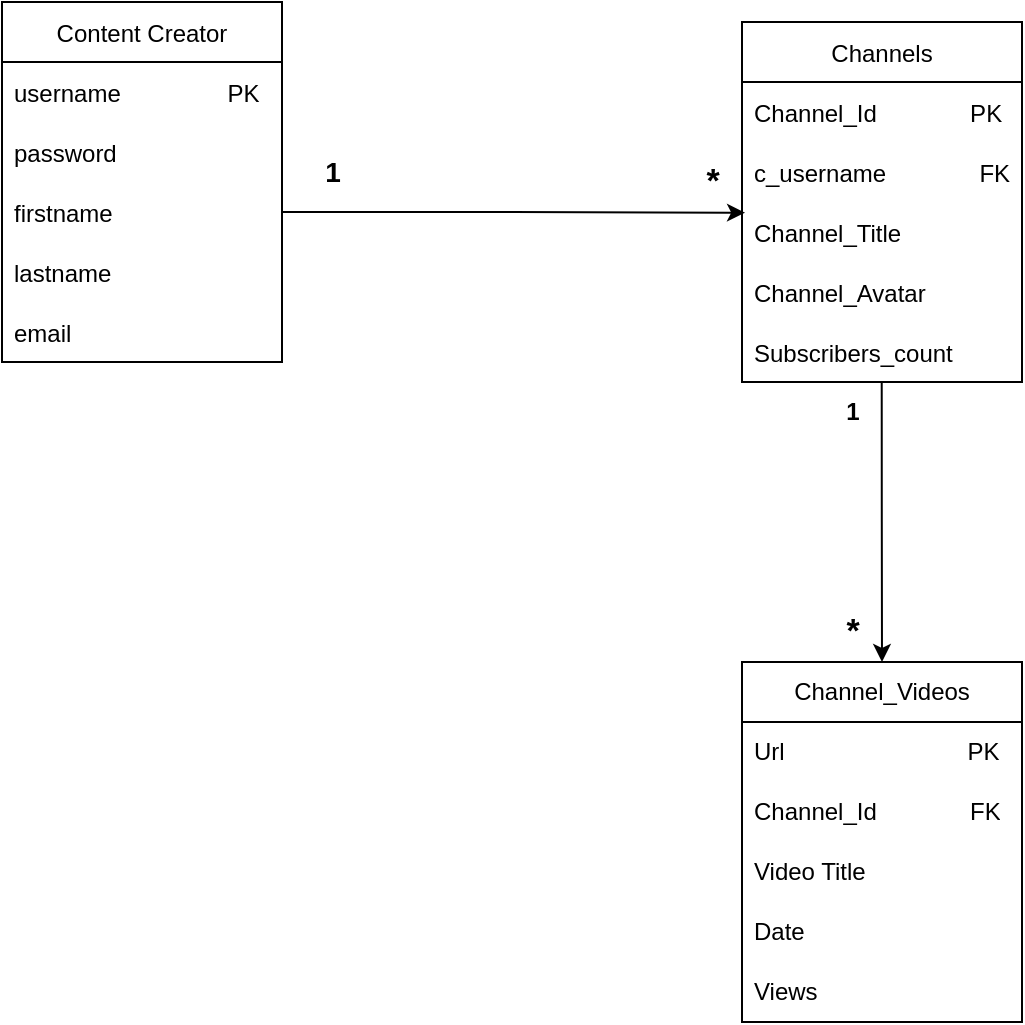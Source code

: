 <mxfile version="22.1.2" type="device">
  <diagram id="d7-IpoSlClIxeE8Yi9Rv" name="Page-1">
    <mxGraphModel dx="1417" dy="819" grid="1" gridSize="10" guides="1" tooltips="1" connect="1" arrows="1" fold="1" page="1" pageScale="1" pageWidth="850" pageHeight="1100" math="0" shadow="0">
      <root>
        <mxCell id="0" />
        <mxCell id="1" parent="0" />
        <mxCell id="j_Hg-rUgpr3vue3TPwMP-1" value="Content Creator" style="swimlane;fontStyle=0;childLayout=stackLayout;horizontal=1;startSize=30;horizontalStack=0;resizeParent=1;resizeParentMax=0;resizeLast=0;collapsible=1;marginBottom=0;" parent="1" vertex="1">
          <mxGeometry x="170" y="90" width="140" height="180" as="geometry" />
        </mxCell>
        <mxCell id="j_Hg-rUgpr3vue3TPwMP-2" value="username                PK" style="text;strokeColor=none;fillColor=none;align=left;verticalAlign=middle;spacingLeft=4;spacingRight=4;overflow=hidden;points=[[0,0.5],[1,0.5]];portConstraint=eastwest;rotatable=0;" parent="j_Hg-rUgpr3vue3TPwMP-1" vertex="1">
          <mxGeometry y="30" width="140" height="30" as="geometry" />
        </mxCell>
        <mxCell id="j_Hg-rUgpr3vue3TPwMP-3" value="password                " style="text;strokeColor=none;fillColor=none;align=left;verticalAlign=middle;spacingLeft=4;spacingRight=4;overflow=hidden;points=[[0,0.5],[1,0.5]];portConstraint=eastwest;rotatable=0;" parent="j_Hg-rUgpr3vue3TPwMP-1" vertex="1">
          <mxGeometry y="60" width="140" height="30" as="geometry" />
        </mxCell>
        <mxCell id="j_Hg-rUgpr3vue3TPwMP-4" value="firstname                " style="text;strokeColor=none;fillColor=none;align=left;verticalAlign=middle;spacingLeft=4;spacingRight=4;overflow=hidden;points=[[0,0.5],[1,0.5]];portConstraint=eastwest;rotatable=0;" parent="j_Hg-rUgpr3vue3TPwMP-1" vertex="1">
          <mxGeometry y="90" width="140" height="30" as="geometry" />
        </mxCell>
        <mxCell id="j_Hg-rUgpr3vue3TPwMP-5" value="lastname" style="text;strokeColor=none;fillColor=none;align=left;verticalAlign=middle;spacingLeft=4;spacingRight=4;overflow=hidden;points=[[0,0.5],[1,0.5]];portConstraint=eastwest;rotatable=0;" parent="j_Hg-rUgpr3vue3TPwMP-1" vertex="1">
          <mxGeometry y="120" width="140" height="30" as="geometry" />
        </mxCell>
        <mxCell id="j_Hg-rUgpr3vue3TPwMP-6" value="email" style="text;strokeColor=none;fillColor=none;align=left;verticalAlign=middle;spacingLeft=4;spacingRight=4;overflow=hidden;points=[[0,0.5],[1,0.5]];portConstraint=eastwest;rotatable=0;" parent="j_Hg-rUgpr3vue3TPwMP-1" vertex="1">
          <mxGeometry y="150" width="140" height="30" as="geometry" />
        </mxCell>
        <mxCell id="q8uQygTvQMg41sXYWM9Q-2" value="Channels" style="swimlane;fontStyle=0;childLayout=stackLayout;horizontal=1;startSize=30;horizontalStack=0;resizeParent=1;resizeParentMax=0;resizeLast=0;collapsible=1;marginBottom=0;" vertex="1" parent="1">
          <mxGeometry x="540" y="100" width="140" height="180" as="geometry" />
        </mxCell>
        <mxCell id="q8uQygTvQMg41sXYWM9Q-3" value="Channel_Id              PK" style="text;strokeColor=none;fillColor=none;align=left;verticalAlign=middle;spacingLeft=4;spacingRight=4;overflow=hidden;points=[[0,0.5],[1,0.5]];portConstraint=eastwest;rotatable=0;" vertex="1" parent="q8uQygTvQMg41sXYWM9Q-2">
          <mxGeometry y="30" width="140" height="30" as="geometry" />
        </mxCell>
        <mxCell id="q8uQygTvQMg41sXYWM9Q-4" value="c_username              FK" style="text;strokeColor=none;fillColor=none;align=left;verticalAlign=middle;spacingLeft=4;spacingRight=4;overflow=hidden;points=[[0,0.5],[1,0.5]];portConstraint=eastwest;rotatable=0;" vertex="1" parent="q8uQygTvQMg41sXYWM9Q-2">
          <mxGeometry y="60" width="140" height="30" as="geometry" />
        </mxCell>
        <mxCell id="q8uQygTvQMg41sXYWM9Q-6" value="Channel_Title" style="text;strokeColor=none;fillColor=none;align=left;verticalAlign=middle;spacingLeft=4;spacingRight=4;overflow=hidden;points=[[0,0.5],[1,0.5]];portConstraint=eastwest;rotatable=0;" vertex="1" parent="q8uQygTvQMg41sXYWM9Q-2">
          <mxGeometry y="90" width="140" height="30" as="geometry" />
        </mxCell>
        <mxCell id="q8uQygTvQMg41sXYWM9Q-7" value="Channel_Avatar" style="text;strokeColor=none;fillColor=none;align=left;verticalAlign=middle;spacingLeft=4;spacingRight=4;overflow=hidden;points=[[0,0.5],[1,0.5]];portConstraint=eastwest;rotatable=0;" vertex="1" parent="q8uQygTvQMg41sXYWM9Q-2">
          <mxGeometry y="120" width="140" height="30" as="geometry" />
        </mxCell>
        <mxCell id="q8uQygTvQMg41sXYWM9Q-9" value="Subscribers_count" style="text;strokeColor=none;fillColor=none;align=left;verticalAlign=middle;spacingLeft=4;spacingRight=4;overflow=hidden;points=[[0,0.5],[1,0.5]];portConstraint=eastwest;rotatable=0;" vertex="1" parent="q8uQygTvQMg41sXYWM9Q-2">
          <mxGeometry y="150" width="140" height="30" as="geometry" />
        </mxCell>
        <mxCell id="q8uQygTvQMg41sXYWM9Q-10" style="edgeStyle=orthogonalEdgeStyle;rounded=0;orthogonalLoop=1;jettySize=auto;html=1;exitX=1;exitY=0.5;exitDx=0;exitDy=0;entryX=0.011;entryY=0.178;entryDx=0;entryDy=0;entryPerimeter=0;" edge="1" parent="1" source="j_Hg-rUgpr3vue3TPwMP-4" target="q8uQygTvQMg41sXYWM9Q-6">
          <mxGeometry relative="1" as="geometry" />
        </mxCell>
        <mxCell id="q8uQygTvQMg41sXYWM9Q-11" value="&lt;font style=&quot;font-size: 14px;&quot;&gt;&lt;b&gt;1&lt;/b&gt;&lt;/font&gt;" style="text;html=1;align=center;verticalAlign=middle;resizable=0;points=[];autosize=1;strokeColor=none;fillColor=none;" vertex="1" parent="1">
          <mxGeometry x="320" y="160" width="30" height="30" as="geometry" />
        </mxCell>
        <mxCell id="q8uQygTvQMg41sXYWM9Q-12" value="&lt;font style=&quot;font-size: 17px;&quot;&gt;&lt;b&gt;*&lt;/b&gt;&lt;/font&gt;" style="text;html=1;align=center;verticalAlign=middle;resizable=0;points=[];autosize=1;strokeColor=none;fillColor=none;" vertex="1" parent="1">
          <mxGeometry x="580" y="390" width="30" height="30" as="geometry" />
        </mxCell>
        <mxCell id="q8uQygTvQMg41sXYWM9Q-13" value="Channel_Videos" style="swimlane;fontStyle=0;childLayout=stackLayout;horizontal=1;startSize=30;horizontalStack=0;resizeParent=1;resizeParentMax=0;resizeLast=0;collapsible=1;marginBottom=0;whiteSpace=wrap;html=1;" vertex="1" parent="1">
          <mxGeometry x="540" y="420" width="140" height="180" as="geometry" />
        </mxCell>
        <mxCell id="q8uQygTvQMg41sXYWM9Q-14" value="Url&amp;nbsp;&lt;span style=&quot;white-space: pre;&quot;&gt;&#x9;&lt;/span&gt;&lt;span style=&quot;white-space: pre;&quot;&gt;&#x9;&lt;/span&gt;&lt;span style=&quot;white-space: pre;&quot;&gt;&#x9;&lt;/span&gt;&lt;span style=&quot;white-space: pre;&quot;&gt;&#x9;&lt;/span&gt;PK" style="text;strokeColor=none;fillColor=none;align=left;verticalAlign=middle;spacingLeft=4;spacingRight=4;overflow=hidden;points=[[0,0.5],[1,0.5]];portConstraint=eastwest;rotatable=0;whiteSpace=wrap;html=1;" vertex="1" parent="q8uQygTvQMg41sXYWM9Q-13">
          <mxGeometry y="30" width="140" height="30" as="geometry" />
        </mxCell>
        <mxCell id="q8uQygTvQMg41sXYWM9Q-15" value="Channel_Id&amp;nbsp; &amp;nbsp; &amp;nbsp; &amp;nbsp; &amp;nbsp; &amp;nbsp; &amp;nbsp; FK" style="text;strokeColor=none;fillColor=none;align=left;verticalAlign=middle;spacingLeft=4;spacingRight=4;overflow=hidden;points=[[0,0.5],[1,0.5]];portConstraint=eastwest;rotatable=0;whiteSpace=wrap;html=1;" vertex="1" parent="q8uQygTvQMg41sXYWM9Q-13">
          <mxGeometry y="60" width="140" height="30" as="geometry" />
        </mxCell>
        <mxCell id="q8uQygTvQMg41sXYWM9Q-16" value="Video Title" style="text;strokeColor=none;fillColor=none;align=left;verticalAlign=middle;spacingLeft=4;spacingRight=4;overflow=hidden;points=[[0,0.5],[1,0.5]];portConstraint=eastwest;rotatable=0;whiteSpace=wrap;html=1;" vertex="1" parent="q8uQygTvQMg41sXYWM9Q-13">
          <mxGeometry y="90" width="140" height="30" as="geometry" />
        </mxCell>
        <mxCell id="q8uQygTvQMg41sXYWM9Q-19" value="Date" style="text;strokeColor=none;fillColor=none;align=left;verticalAlign=middle;spacingLeft=4;spacingRight=4;overflow=hidden;points=[[0,0.5],[1,0.5]];portConstraint=eastwest;rotatable=0;whiteSpace=wrap;html=1;" vertex="1" parent="q8uQygTvQMg41sXYWM9Q-13">
          <mxGeometry y="120" width="140" height="30" as="geometry" />
        </mxCell>
        <mxCell id="q8uQygTvQMg41sXYWM9Q-20" value="Views" style="text;strokeColor=none;fillColor=none;align=left;verticalAlign=middle;spacingLeft=4;spacingRight=4;overflow=hidden;points=[[0,0.5],[1,0.5]];portConstraint=eastwest;rotatable=0;whiteSpace=wrap;html=1;" vertex="1" parent="q8uQygTvQMg41sXYWM9Q-13">
          <mxGeometry y="150" width="140" height="30" as="geometry" />
        </mxCell>
        <mxCell id="q8uQygTvQMg41sXYWM9Q-17" style="edgeStyle=orthogonalEdgeStyle;rounded=0;orthogonalLoop=1;jettySize=auto;html=1;exitX=0.499;exitY=0.983;exitDx=0;exitDy=0;exitPerimeter=0;" edge="1" parent="1" source="q8uQygTvQMg41sXYWM9Q-9" target="q8uQygTvQMg41sXYWM9Q-13">
          <mxGeometry relative="1" as="geometry" />
        </mxCell>
        <mxCell id="q8uQygTvQMg41sXYWM9Q-18" value="&lt;b&gt;1&lt;/b&gt;" style="text;html=1;align=center;verticalAlign=middle;resizable=0;points=[];autosize=1;strokeColor=none;fillColor=none;" vertex="1" parent="1">
          <mxGeometry x="580" y="280" width="30" height="30" as="geometry" />
        </mxCell>
        <mxCell id="q8uQygTvQMg41sXYWM9Q-21" value="&lt;font style=&quot;font-size: 17px;&quot;&gt;&lt;b&gt;*&lt;/b&gt;&lt;/font&gt;" style="text;html=1;align=center;verticalAlign=middle;resizable=0;points=[];autosize=1;strokeColor=none;fillColor=none;" vertex="1" parent="1">
          <mxGeometry x="510" y="165" width="30" height="30" as="geometry" />
        </mxCell>
      </root>
    </mxGraphModel>
  </diagram>
</mxfile>
